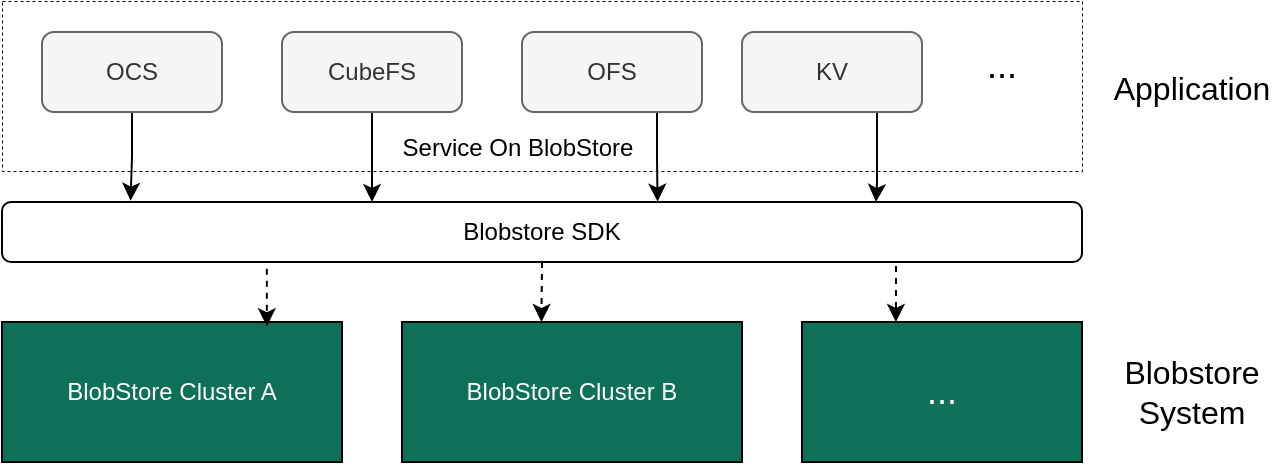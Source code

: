 <mxfile version="25.0.3">
  <diagram id="rtoYzSJQ6LSXcxKMdwdl" name="第 1 页">
    <mxGraphModel dx="819" dy="432" grid="1" gridSize="10" guides="1" tooltips="1" connect="1" arrows="1" fold="1" page="1" pageScale="1" pageWidth="827" pageHeight="1169" math="0" shadow="0">
      <root>
        <mxCell id="0" />
        <mxCell id="1" parent="0" />
        <mxCell id="e4JdGKDmKFxkFRG0AQ7t-1" value="" style="rounded=0;whiteSpace=wrap;html=1;dashed=1;strokeWidth=0.5;" vertex="1" parent="1">
          <mxGeometry x="100" y="309.5" width="540" height="85" as="geometry" />
        </mxCell>
        <mxCell id="e4JdGKDmKFxkFRG0AQ7t-13" value="Blobstore SDK" style="rounded=1;whiteSpace=wrap;html=1;" vertex="1" parent="1">
          <mxGeometry x="100" y="410" width="540" height="30" as="geometry" />
        </mxCell>
        <mxCell id="e4JdGKDmKFxkFRG0AQ7t-14" value="" style="group" vertex="1" connectable="0" parent="1">
          <mxGeometry x="100" y="470" width="540" height="70" as="geometry" />
        </mxCell>
        <mxCell id="e4JdGKDmKFxkFRG0AQ7t-10" value="&lt;font color=&quot;#ffffff&quot;&gt;BlobStore Cluster A&lt;/font&gt;" style="rounded=0;whiteSpace=wrap;html=1;fillColor=#0D7057;" vertex="1" parent="e4JdGKDmKFxkFRG0AQ7t-14">
          <mxGeometry width="170" height="70" as="geometry" />
        </mxCell>
        <mxCell id="e4JdGKDmKFxkFRG0AQ7t-11" value="&lt;font color=&quot;#ffffff&quot;&gt;BlobStore Cluster B&lt;/font&gt;" style="rounded=0;whiteSpace=wrap;html=1;fillColor=#0D7057;" vertex="1" parent="e4JdGKDmKFxkFRG0AQ7t-14">
          <mxGeometry x="200" width="170" height="70" as="geometry" />
        </mxCell>
        <mxCell id="e4JdGKDmKFxkFRG0AQ7t-12" value="&lt;font color=&quot;#ffffff&quot; style=&quot;font-size: 18px;&quot;&gt;...&lt;/font&gt;" style="rounded=0;whiteSpace=wrap;html=1;fillColor=#0D7057;" vertex="1" parent="e4JdGKDmKFxkFRG0AQ7t-14">
          <mxGeometry x="400" width="140" height="70" as="geometry" />
        </mxCell>
        <mxCell id="e4JdGKDmKFxkFRG0AQ7t-18" style="edgeStyle=orthogonalEdgeStyle;rounded=0;orthogonalLoop=1;jettySize=auto;html=1;exitX=0.5;exitY=1;exitDx=0;exitDy=0;entryX=0.41;entryY=0;entryDx=0;entryDy=0;entryPerimeter=0;dashed=1;" edge="1" parent="1" source="e4JdGKDmKFxkFRG0AQ7t-13" target="e4JdGKDmKFxkFRG0AQ7t-11">
          <mxGeometry relative="1" as="geometry" />
        </mxCell>
        <mxCell id="e4JdGKDmKFxkFRG0AQ7t-19" style="edgeStyle=orthogonalEdgeStyle;rounded=0;orthogonalLoop=1;jettySize=auto;html=1;exitX=0.25;exitY=1;exitDx=0;exitDy=0;entryX=0.779;entryY=0.03;entryDx=0;entryDy=0;entryPerimeter=0;dashed=1;" edge="1" parent="1" source="e4JdGKDmKFxkFRG0AQ7t-13" target="e4JdGKDmKFxkFRG0AQ7t-10">
          <mxGeometry relative="1" as="geometry" />
        </mxCell>
        <mxCell id="e4JdGKDmKFxkFRG0AQ7t-20" style="edgeStyle=orthogonalEdgeStyle;rounded=0;orthogonalLoop=1;jettySize=auto;html=1;exitX=0.75;exitY=1;exitDx=0;exitDy=0;entryX=0.064;entryY=0;entryDx=0;entryDy=0;entryPerimeter=0;dashed=1;" edge="1" parent="1">
          <mxGeometry relative="1" as="geometry">
            <mxPoint x="543.0" y="440.0" as="sourcePoint" />
            <mxPoint x="546.96" y="470.0" as="targetPoint" />
            <Array as="points">
              <mxPoint x="547" y="440" />
            </Array>
          </mxGeometry>
        </mxCell>
        <mxCell id="e4JdGKDmKFxkFRG0AQ7t-21" value="&lt;font style=&quot;font-size: 16px;&quot;&gt;Application&lt;/font&gt;" style="text;html=1;align=center;verticalAlign=middle;whiteSpace=wrap;rounded=0;" vertex="1" parent="1">
          <mxGeometry x="665" y="338" width="60" height="30" as="geometry" />
        </mxCell>
        <mxCell id="e4JdGKDmKFxkFRG0AQ7t-22" value="&lt;font style=&quot;font-size: 16px;&quot;&gt;Blobstore System&lt;/font&gt;" style="text;html=1;align=center;verticalAlign=middle;whiteSpace=wrap;rounded=0;" vertex="1" parent="1">
          <mxGeometry x="660" y="490" width="70" height="30" as="geometry" />
        </mxCell>
        <mxCell id="e4JdGKDmKFxkFRG0AQ7t-23" style="edgeStyle=orthogonalEdgeStyle;rounded=0;orthogonalLoop=1;jettySize=auto;html=1;exitX=0.5;exitY=1;exitDx=0;exitDy=0;entryX=0.119;entryY=-0.022;entryDx=0;entryDy=0;entryPerimeter=0;" edge="1" parent="1" source="e4JdGKDmKFxkFRG0AQ7t-2" target="e4JdGKDmKFxkFRG0AQ7t-13">
          <mxGeometry relative="1" as="geometry" />
        </mxCell>
        <mxCell id="e4JdGKDmKFxkFRG0AQ7t-24" style="edgeStyle=orthogonalEdgeStyle;rounded=0;orthogonalLoop=1;jettySize=auto;html=1;exitX=0.5;exitY=1;exitDx=0;exitDy=0;" edge="1" parent="1" source="e4JdGKDmKFxkFRG0AQ7t-3">
          <mxGeometry relative="1" as="geometry">
            <mxPoint x="285" y="410" as="targetPoint" />
            <Array as="points">
              <mxPoint x="285" y="410" />
              <mxPoint x="285" y="410" />
            </Array>
          </mxGeometry>
        </mxCell>
        <mxCell id="e4JdGKDmKFxkFRG0AQ7t-26" style="edgeStyle=orthogonalEdgeStyle;rounded=0;orthogonalLoop=1;jettySize=auto;html=1;exitX=0.75;exitY=1;exitDx=0;exitDy=0;" edge="1" parent="1" source="e4JdGKDmKFxkFRG0AQ7t-5">
          <mxGeometry relative="1" as="geometry">
            <mxPoint x="537" y="410" as="targetPoint" />
            <Array as="points">
              <mxPoint x="537" y="400" />
              <mxPoint x="537" y="400" />
            </Array>
          </mxGeometry>
        </mxCell>
        <mxCell id="e4JdGKDmKFxkFRG0AQ7t-27" style="edgeStyle=orthogonalEdgeStyle;rounded=0;orthogonalLoop=1;jettySize=auto;html=1;exitX=0.75;exitY=1;exitDx=0;exitDy=0;entryX=0.607;entryY=-0.006;entryDx=0;entryDy=0;entryPerimeter=0;" edge="1" parent="1" source="e4JdGKDmKFxkFRG0AQ7t-4" target="e4JdGKDmKFxkFRG0AQ7t-13">
          <mxGeometry relative="1" as="geometry">
            <mxPoint x="428" y="410" as="targetPoint" />
            <Array as="points">
              <mxPoint x="428" y="388" />
            </Array>
          </mxGeometry>
        </mxCell>
        <mxCell id="e4JdGKDmKFxkFRG0AQ7t-2" value="OCS" style="rounded=1;whiteSpace=wrap;html=1;fillColor=#f5f5f5;fontColor=#333333;strokeColor=#666666;" vertex="1" parent="1">
          <mxGeometry x="120" y="325" width="90" height="40" as="geometry" />
        </mxCell>
        <mxCell id="e4JdGKDmKFxkFRG0AQ7t-3" value="CubeFS" style="rounded=1;whiteSpace=wrap;html=1;fillColor=#f5f5f5;fontColor=#333333;strokeColor=#666666;" vertex="1" parent="1">
          <mxGeometry x="240" y="325" width="90" height="40" as="geometry" />
        </mxCell>
        <mxCell id="e4JdGKDmKFxkFRG0AQ7t-4" value="OFS" style="rounded=1;whiteSpace=wrap;html=1;fillColor=#f5f5f5;strokeColor=#666666;fontColor=#333333;" vertex="1" parent="1">
          <mxGeometry x="360" y="325" width="90" height="40" as="geometry" />
        </mxCell>
        <mxCell id="e4JdGKDmKFxkFRG0AQ7t-5" value="KV" style="rounded=1;whiteSpace=wrap;html=1;fillColor=#f5f5f5;fontColor=#333333;strokeColor=#666666;" vertex="1" parent="1">
          <mxGeometry x="470" y="325" width="90" height="40" as="geometry" />
        </mxCell>
        <mxCell id="e4JdGKDmKFxkFRG0AQ7t-6" value="&lt;font style=&quot;font-size: 18px;&quot;&gt;...&lt;/font&gt;" style="text;html=1;align=center;verticalAlign=middle;whiteSpace=wrap;rounded=0;" vertex="1" parent="1">
          <mxGeometry x="570" y="327" width="60" height="30" as="geometry" />
        </mxCell>
        <mxCell id="e4JdGKDmKFxkFRG0AQ7t-7" value="&lt;font style=&quot;font-size: 12px;&quot;&gt;Service On BlobStore&lt;/font&gt;" style="text;html=1;align=center;verticalAlign=middle;whiteSpace=wrap;rounded=0;" vertex="1" parent="1">
          <mxGeometry x="288" y="368" width="140" height="30" as="geometry" />
        </mxCell>
      </root>
    </mxGraphModel>
  </diagram>
</mxfile>

